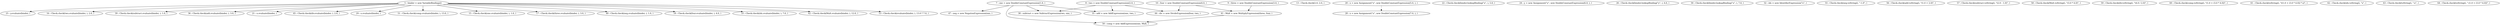 digraph G {
"5 : binder = new VariableBindings()"
"5 : binder = new VariableBindings()" -> "25 : y.evaluate(binder, )"
"5 : binder = new VariableBindings()" -> "16 : Check.check(two.evaluate(binder, ), 2.0, )"
"5 : binder = new VariableBindings()" -> "39 : Check.check(subtract.evaluate(binder, ), 1.0, )"
"5 : binder = new VariableBindings()" -> "36 : Check.check(add.evaluate(binder, ), 3.0, )"
"5 : binder = new VariableBindings()" -> "21 : x.evaluate(binder, )"
"5 : binder = new VariableBindings()" -> "45 : Check.check(div.evaluate(binder, ), 2.0, )"
"5 : binder = new VariableBindings()" -> "29 : x.evaluate(binder, )"
"5 : binder = new VariableBindings()" -> "51 : Check.check(comp.evaluate(binder, ), 13.0, )"
"5 : binder = new VariableBindings()" -> "15 : Check.check(one.evaluate(binder, ), 1.0, )"
"5 : binder = new VariableBindings()" -> "17 : Check.check(three.evaluate(binder, ), 3.0, )"
"5 : binder = new VariableBindings()" -> "48 : Check.check(neg.evaluate(binder, ), 1.0, )"
"5 : binder = new VariableBindings()" -> "18 : Check.check(four.evaluate(binder, ), 4.0, )"
"5 : binder = new VariableBindings()" -> "33 : Check.check(idx.evaluate(binder, ), 7.0, )"
"5 : binder = new VariableBindings()" -> "42 : Check.check(Mult.evaluate(binder, ), 12.0, )"
"5 : binder = new VariableBindings()" -> "53 : Check.check(evaluate(binder, ), 13.0 * 7.0, )"
"7 : one = new DoubleConstantExpression(1.0, )"
"7 : one = new DoubleConstantExpression(1.0, )" -> "47 : neg = new NegationExpression(one, )"
"7 : one = new DoubleConstantExpression(1.0, )" -> "50 : comp = new AddExpression(one, Mult, )"
"7 : one = new DoubleConstantExpression(1.0, )" -> "38 : subtract = new SubtractExpression(two, one, )"
"7 : one = new DoubleConstantExpression(1.0, )" -> "35 : add = new AddExpression(one, two, )"
"8 : two = new DoubleConstantExpression(2.0, )"
"8 : two = new DoubleConstantExpression(2.0, )" -> "38 : subtract = new SubtractExpression(two, one, )"
"8 : two = new DoubleConstantExpression(2.0, )" -> "44 : div = new DivideExpression(four, two, )"
"8 : two = new DoubleConstantExpression(2.0, )" -> "35 : add = new AddExpression(one, two, )"
"9 : three = new DoubleConstantExpression(3.0, )"
"9 : three = new DoubleConstantExpression(3.0, )" -> "41 : Mult = new MultiplyExpression(three, four, )"
"10 : four = new DoubleConstantExpression(4.0, )"
"10 : four = new DoubleConstantExpression(4.0, )" -> "44 : div = new DivideExpression(four, two, )"
"10 : four = new DoubleConstantExpression(4.0, )" -> "41 : Mult = new MultiplyExpression(three, four, )"
"13 : Check.check(2.0, 2.0, )"
"15 : Check.check(one.evaluate(binder, ), 1.0, )"
"16 : Check.check(two.evaluate(binder, ), 2.0, )"
"17 : Check.check(three.evaluate(binder, ), 3.0, )"
"18 : Check.check(four.evaluate(binder, ), 4.0, )"
"20 : x = new Assignment(\"x\", new DoubleConstantExpression(5.0, ), )"
"20 : x = new Assignment(\"x\", new DoubleConstantExpression(5.0, ), )" -> "28 : x = new Assignment(\"x\", new DoubleConstantExpression(7.0, ), )" [style=dashed]
"21 : x.evaluate(binder, )"
"22 : Check.check(binder.lookupBinding(\"x\", ), 5.0, )"
"24 : y = new Assignment(\"y\", new DoubleConstantExpression(6.0, ), )"
"25 : y.evaluate(binder, )"
"26 : Check.check(binder.lookupBinding(\"y\", ), 6.0, )"
"28 : x = new Assignment(\"x\", new DoubleConstantExpression(7.0, ), )"
"29 : x.evaluate(binder, )"
"30 : Check.check(binder.lookupBinding(\"x\", ), 7.0, )"
"32 : idx = new IdentifierExpression(\"x\", )"
"33 : Check.check(idx.evaluate(binder, ), 7.0, )"
"35 : add = new AddExpression(one, two, )"
"36 : Check.check(add.evaluate(binder, ), 3.0, )"
"38 : subtract = new SubtractExpression(two, one, )"
"39 : Check.check(subtract.evaluate(binder, ), 1.0, )"
"41 : Mult = new MultiplyExpression(three, four, )"
"41 : Mult = new MultiplyExpression(three, four, )" -> "50 : comp = new AddExpression(one, Mult, )"
"42 : Check.check(Mult.evaluate(binder, ), 12.0, )"
"44 : div = new DivideExpression(four, two, )"
"45 : Check.check(div.evaluate(binder, ), 2.0, )"
"47 : neg = new NegationExpression(one, )"
"48 : Check.check(neg.evaluate(binder, ), 1.0, )"
"50 : comp = new AddExpression(one, Mult, )"
"51 : Check.check(comp.evaluate(binder, ), 13.0, )"
"53 : Check.check(evaluate(binder, ), 13.0 * 7.0, )"
"55 : Check.check(neg.toString(), \"-1.0\", )"
"56 : Check.check(add.toString(), \"(1.0 + 2.0)\", )"
"57 : Check.check(subtract.toString(), \"(2.0 - 1.0)\", )"
"58 : Check.check(Mult.toString(), \"(3.0 * 4.0)\", )"
"59 : Check.check(div.toString(), \"(4.0 / 2.0)\", )"
"60 : Check.check(comp.toString(), \"(1.0 + (3.0 * 4.0))\", )"
"61 : Check.check(toString(), \"((1.0 + (3.0 * 4.0)) * x)\", )"
"62 : Check.check(idx.toString(), \"x\", )"
"63 : Check.check(toString(), \"-x\", )"
"64 : Check.check(toString(), \"-(1.0 + (3.0 * 4.0))\", )"
}